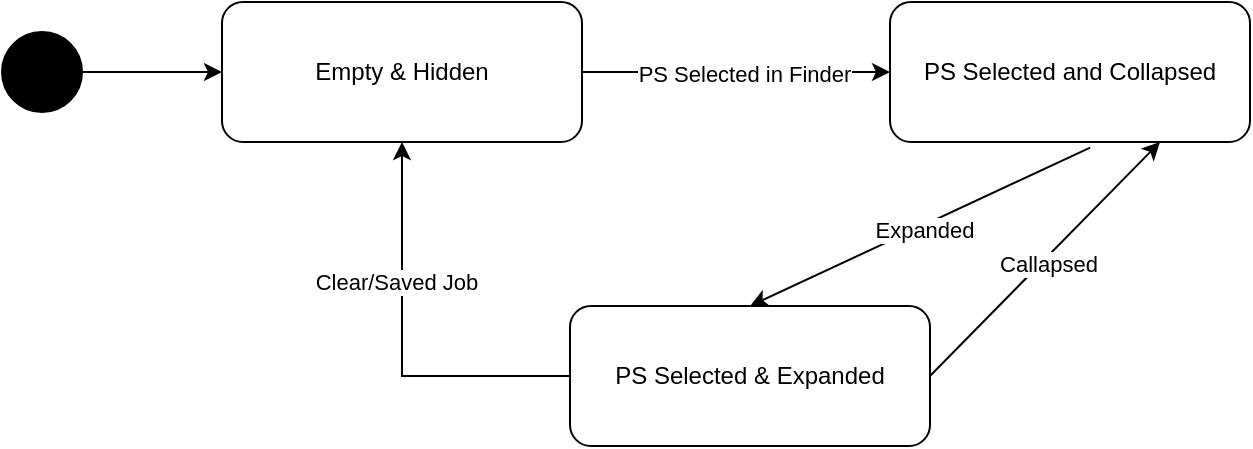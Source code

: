 <mxfile version="21.6.7" type="github">
  <diagram name="Page-1" id="gJcSldELC-2B4IKOkgeM">
    <mxGraphModel dx="1282" dy="577" grid="1" gridSize="10" guides="1" tooltips="1" connect="1" arrows="1" fold="1" page="1" pageScale="1" pageWidth="850" pageHeight="1100" math="0" shadow="0">
      <root>
        <mxCell id="0" />
        <mxCell id="1" parent="0" />
        <mxCell id="07l29-t6zsmYIf03nnSy-1" value="Empty &amp;amp; Hidden" style="rounded=1;whiteSpace=wrap;html=1;" vertex="1" parent="1">
          <mxGeometry x="160" y="130" width="180" height="70" as="geometry" />
        </mxCell>
        <mxCell id="07l29-t6zsmYIf03nnSy-4" value="" style="ellipse;whiteSpace=wrap;html=1;aspect=fixed;fillStyle=solid;fillColor=black;" vertex="1" parent="1">
          <mxGeometry x="50" y="145" width="40" height="40" as="geometry" />
        </mxCell>
        <mxCell id="07l29-t6zsmYIf03nnSy-6" value="PS Selected and Collapsed" style="rounded=1;whiteSpace=wrap;html=1;" vertex="1" parent="1">
          <mxGeometry x="494" y="130" width="180" height="70" as="geometry" />
        </mxCell>
        <mxCell id="07l29-t6zsmYIf03nnSy-16" style="edgeStyle=orthogonalEdgeStyle;rounded=0;orthogonalLoop=1;jettySize=auto;html=1;exitX=0;exitY=0.5;exitDx=0;exitDy=0;" edge="1" parent="1" source="07l29-t6zsmYIf03nnSy-7" target="07l29-t6zsmYIf03nnSy-1">
          <mxGeometry relative="1" as="geometry" />
        </mxCell>
        <mxCell id="07l29-t6zsmYIf03nnSy-17" value="Clear/Saved Job" style="edgeLabel;html=1;align=center;verticalAlign=middle;resizable=0;points=[];" vertex="1" connectable="0" parent="07l29-t6zsmYIf03nnSy-16">
          <mxGeometry x="0.303" y="3" relative="1" as="geometry">
            <mxPoint as="offset" />
          </mxGeometry>
        </mxCell>
        <mxCell id="07l29-t6zsmYIf03nnSy-7" value="PS Selected &amp;amp; Expanded" style="rounded=1;whiteSpace=wrap;html=1;" vertex="1" parent="1">
          <mxGeometry x="334" y="282" width="180" height="70" as="geometry" />
        </mxCell>
        <mxCell id="07l29-t6zsmYIf03nnSy-8" value="" style="endArrow=classic;html=1;rounded=0;entryX=0;entryY=0.5;entryDx=0;entryDy=0;exitX=1;exitY=0.5;exitDx=0;exitDy=0;" edge="1" parent="1" source="07l29-t6zsmYIf03nnSy-1" target="07l29-t6zsmYIf03nnSy-6">
          <mxGeometry width="50" height="50" relative="1" as="geometry">
            <mxPoint x="340" y="160" as="sourcePoint" />
            <mxPoint x="390" y="110" as="targetPoint" />
          </mxGeometry>
        </mxCell>
        <mxCell id="07l29-t6zsmYIf03nnSy-9" value="PS Selected in Finder" style="edgeLabel;html=1;align=center;verticalAlign=middle;resizable=0;points=[];" vertex="1" connectable="0" parent="07l29-t6zsmYIf03nnSy-8">
          <mxGeometry x="0.049" y="-1" relative="1" as="geometry">
            <mxPoint as="offset" />
          </mxGeometry>
        </mxCell>
        <mxCell id="07l29-t6zsmYIf03nnSy-10" value="" style="endArrow=classic;html=1;rounded=0;exitX=0.556;exitY=1.04;exitDx=0;exitDy=0;exitPerimeter=0;entryX=0.5;entryY=0;entryDx=0;entryDy=0;" edge="1" parent="1" source="07l29-t6zsmYIf03nnSy-6" target="07l29-t6zsmYIf03nnSy-7">
          <mxGeometry width="50" height="50" relative="1" as="geometry">
            <mxPoint x="400" y="330" as="sourcePoint" />
            <mxPoint x="450" y="280" as="targetPoint" />
          </mxGeometry>
        </mxCell>
        <mxCell id="07l29-t6zsmYIf03nnSy-11" value="Expanded" style="edgeLabel;html=1;align=center;verticalAlign=middle;resizable=0;points=[];" vertex="1" connectable="0" parent="07l29-t6zsmYIf03nnSy-10">
          <mxGeometry x="-0.01" y="2" relative="1" as="geometry">
            <mxPoint as="offset" />
          </mxGeometry>
        </mxCell>
        <mxCell id="07l29-t6zsmYIf03nnSy-12" value="" style="endArrow=classic;html=1;rounded=0;exitX=1;exitY=0.5;exitDx=0;exitDy=0;entryX=0;entryY=0.5;entryDx=0;entryDy=0;" edge="1" parent="1" source="07l29-t6zsmYIf03nnSy-4" target="07l29-t6zsmYIf03nnSy-1">
          <mxGeometry width="50" height="50" relative="1" as="geometry">
            <mxPoint x="400" y="330" as="sourcePoint" />
            <mxPoint x="450" y="280" as="targetPoint" />
          </mxGeometry>
        </mxCell>
        <mxCell id="07l29-t6zsmYIf03nnSy-13" value="" style="endArrow=classic;html=1;rounded=0;entryX=0.75;entryY=1;entryDx=0;entryDy=0;exitX=1;exitY=0.5;exitDx=0;exitDy=0;" edge="1" parent="1" source="07l29-t6zsmYIf03nnSy-7" target="07l29-t6zsmYIf03nnSy-6">
          <mxGeometry width="50" height="50" relative="1" as="geometry">
            <mxPoint x="520" y="320" as="sourcePoint" />
            <mxPoint x="560" y="270" as="targetPoint" />
          </mxGeometry>
        </mxCell>
        <mxCell id="07l29-t6zsmYIf03nnSy-14" value="Callapsed" style="edgeLabel;html=1;align=center;verticalAlign=middle;resizable=0;points=[];" vertex="1" connectable="0" parent="07l29-t6zsmYIf03nnSy-13">
          <mxGeometry x="0.007" y="-3" relative="1" as="geometry">
            <mxPoint x="-1" as="offset" />
          </mxGeometry>
        </mxCell>
      </root>
    </mxGraphModel>
  </diagram>
</mxfile>

